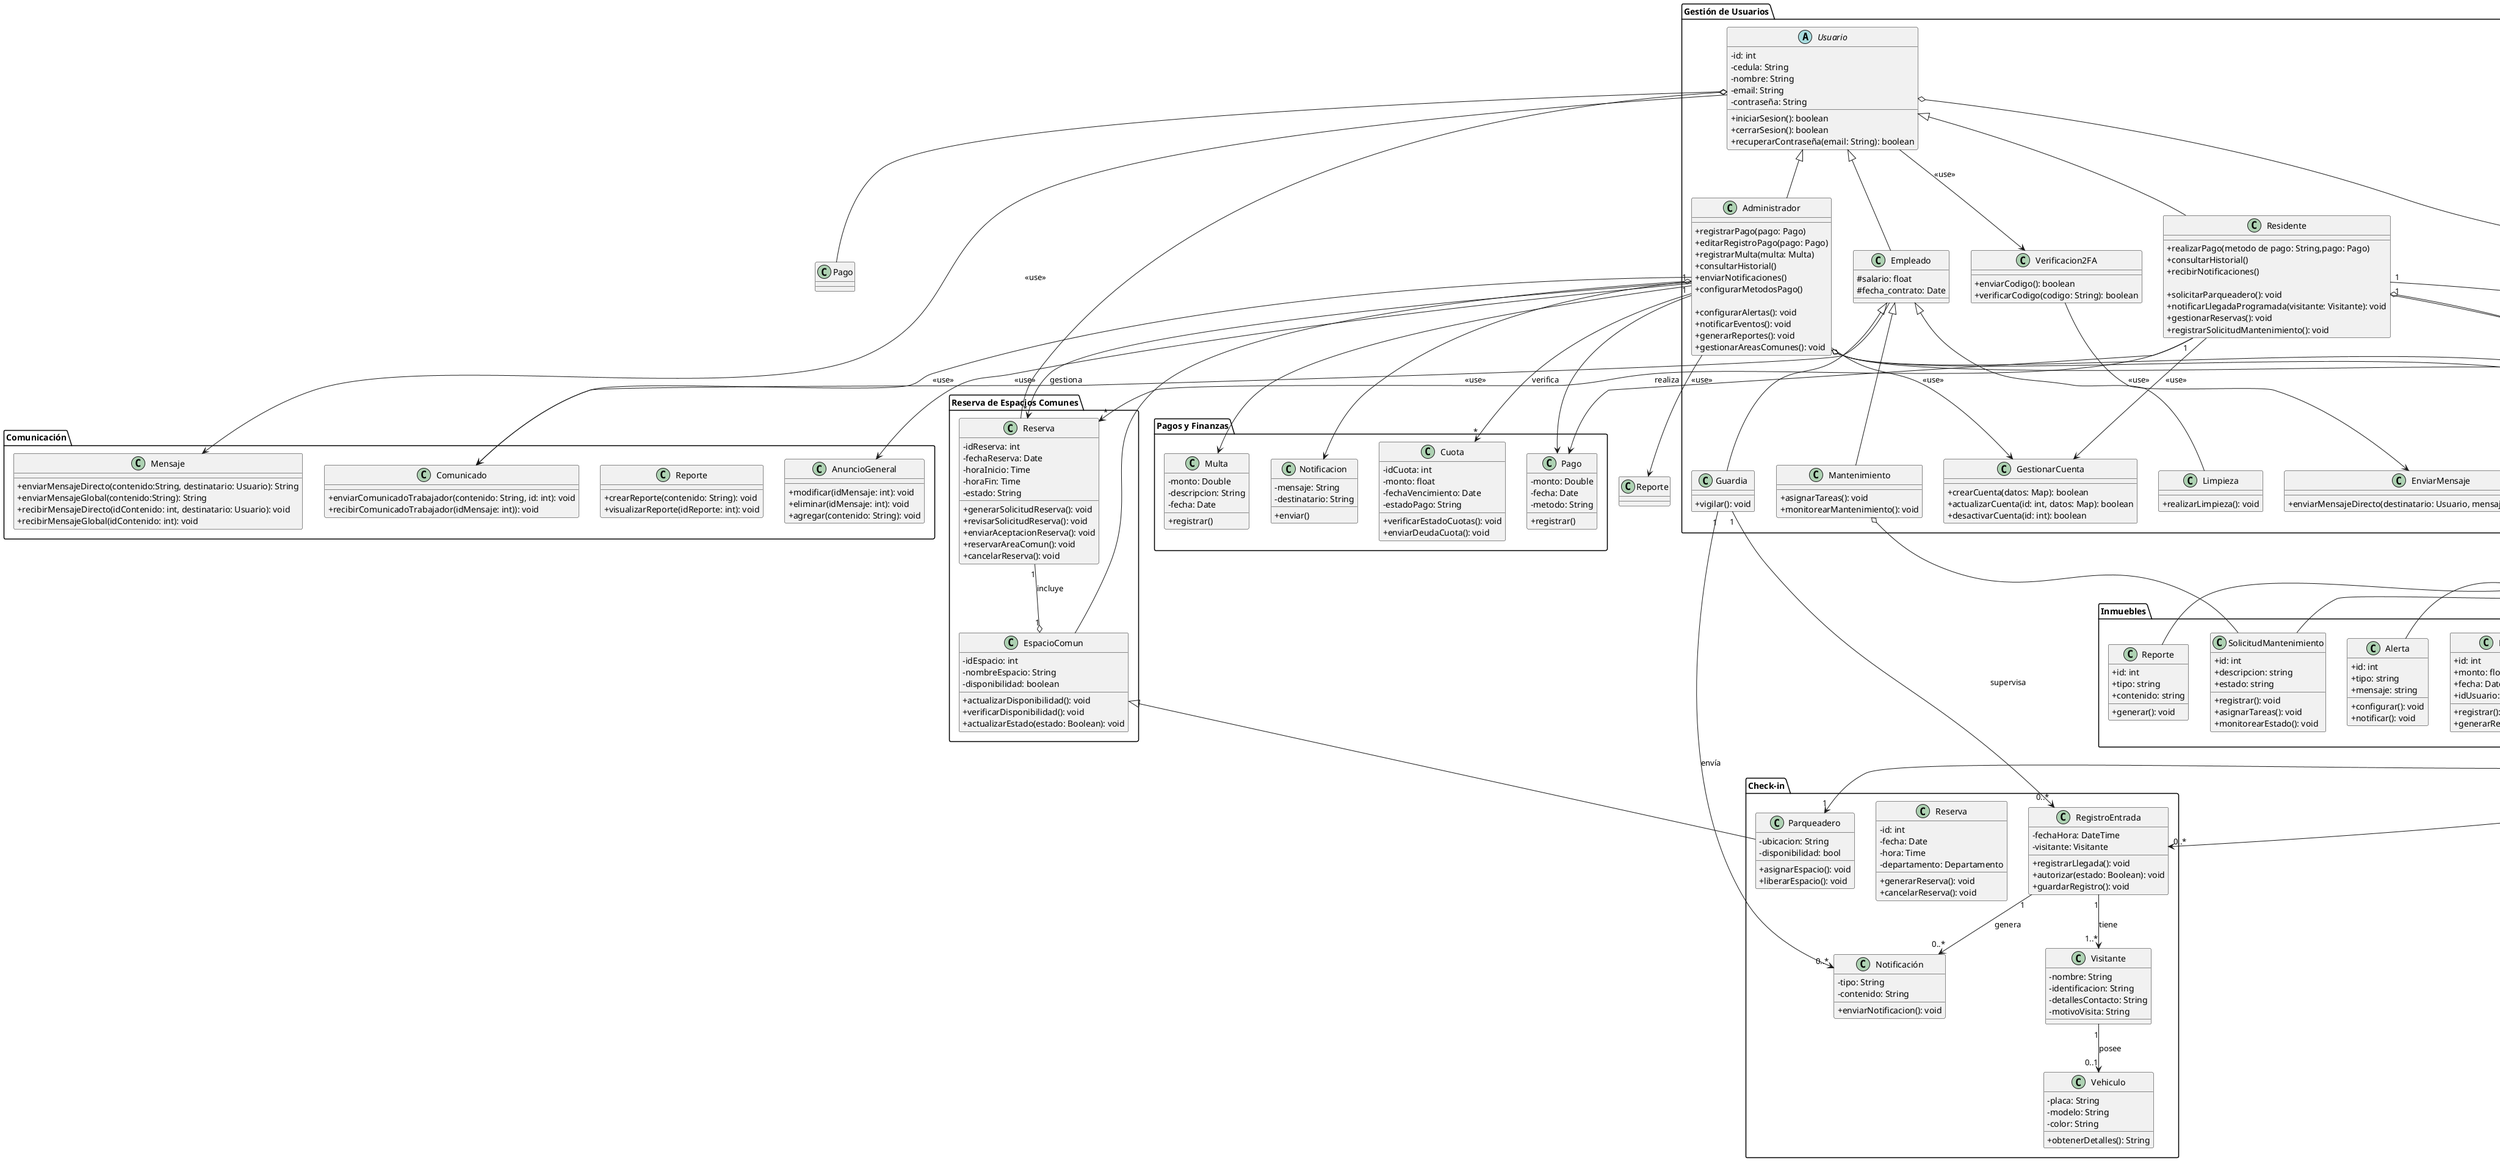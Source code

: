 @startuml Diagrama de clases
skinparam classAttributeIconSize 0
!define Abstract abstract

' ------------ USUARIOS ------------
package "Gestión de Usuarios" {
    Abstract class Usuario {
        - id: int
        - cedula: String
        - nombre: String
        - email: String
        - contraseña: String
        + iniciarSesion(): boolean
        + cerrarSesion(): boolean
        + recuperarContraseña(email: String): boolean
    }

    class Empleado {
        # salario: float
        # fecha_contrato: Date
    }

    class Residente {
        ' Pagos y finanzas
        + realizarPago(metodo de pago: String,pago: Pago)
        + consultarHistorial()
        + recibirNotificaciones()

        ' Check-in
        +solicitarParqueadero(): void
        +notificarLlegadaProgramada(visitante: Visitante): void
    }

    class Administrador {
        ' Pagos y finanzas
        + registrarPago(pago: Pago)
        + editarRegistroPago(pago: Pago)
        + registrarMulta(multa: Multa)
        + consultarHistorial()
        + enviarNotificaciones()
        + configurarMetodosPago()

        ' Inmuebles
        + configurarAlertas(): void
        + notificarEventos(): void
        + generarReportes(): void
        + gestionarAreasComunes(): void
    }

    class Residente {
        ' Inmuebles
        + gestionarReservas(): void
        + registrarSolicitudMantenimiento(): void
    }

    class Guardia {
        + vigilar(): void
    }

    class Mantenimiento {
        + asignarTareas(): void
        + monitorearMantenimiento(): void
    }

    class Limpieza {
        + realizarLimpieza(): void
    }

    ' Clases adicionales para gestión de cuentas
    class Verificacion2FA {
        + enviarCodigo(): boolean
        + verificarCodigo(codigo: String): boolean
    }

    class GestionarCuenta {
        + crearCuenta(datos: Map): boolean
        + actualizarCuenta(id: int, datos: Map): boolean
        + desactivarCuenta(id: int): boolean
    }

    class EnviarMensaje {
        + enviarMensajeDirecto(destinatario: Usuario, mensaje: String): boolean
    }
}

' Relación de herencia
Usuario <|-- Empleado
Usuario <|-- Administrador
Usuario <|-- Residente
Empleado <|-- Limpieza
Empleado <|-- Mantenimiento
Empleado <|-- Guardia

' Relaciones entre clases
Usuario --> Verificacion2FA : "<<use>>"
Administrador --> GestionarCuenta : "<<use>>"
Residente --> GestionarCuenta : "<<use>>"
Verificacion2FA --> EnviarMensaje : "<<use>>"



' ------------ PAGOS Y FINANZAS ------------
package "Pagos y Finanzas" {
    class Pago {
        - monto: Double
        - fecha: Date
        - metodo: String
        + registrar()
    }

    class Multa {
        - monto: Double
        - descripcion: String
        - fecha: Date
        + registrar()
    }

    class Notificacion {
        - mensaje: String
        - destinatario: String
        + enviar()
    }

    class Cuota {
        - idCuota: int
        - monto: float
        - fechaVencimiento: Date
        - estadoPago: String
        + verificarEstadoCuotas(): void
        + enviarDeudaCuota(): void
    }
}

Residente --> Pago
Administrador --> Pago
Administrador --> Multa
Administrador --> Notificacion
Administrador "1" --> "*" Cuota : verifica



' ------------ INMUEBLES ------------
package Inmuebles {
    class Inmueble {
        + id: int
        + direccion: string
        + estado: string
        + registrar(): void
        + actualizar(): void
        + consultarDisponibilidad(): bool
        + administrarEstado(): void
    }

    class SolicitudMantenimiento {
        + id: int
        + descripcion: string
        + estado: string
        + registrar(): void
        + asignarTareas(): void
        + monitorearEstado(): void
    }

    class Pago {
        + id: int
        + monto: float
        + fecha: Date
        + idUsuario: int
        + registrar(): void
        + generarRecibo(): void
    }

    class Alerta {
        + id: int
        + tipo: string
        + mensaje: string
        + configurar(): void
        + notificar(): void
    }

    class Evento {
        + id: int
        + tipo: string
        + descripcion: string
        + notificar(): void
    }

    class Reporte {
        + id: int
        + tipo: string
        + contenido: string
        + generar(): void
    }
}

Administrador o-- Alerta
Administrador o-- Evento
Administrador o-- Reporte

Usuario o-- Inmueble
Usuario o-- Pago

Residente o-- SolicitudMantenimiento
Mantenimiento o-- SolicitudMantenimiento



' ------------ RESERVAS DE ESPACIOS COMUNES ------------
package "Reserva de Espacios Comunes" {
    class Reserva {
        - idReserva: int
        - fechaReserva: Date
        - horaInicio: Time
        - horaFin: Time
        - estado: String
        + generarSolicitudReserva(): void
        + revisarSolicitudReserva(): void
        + enviarAceptacionReserva(): void
        + reservarAreaComun(): void
        + cancelarReserva(): void
    }

    class EspacioComun {
        - idEspacio: int
        - nombreEspacio: String
        - disponibilidad: boolean
        + actualizarDisponibilidad(): void
        + verificarDisponibilidad(): void
        + actualizarEstado(estado: Boolean): void
    }

}

Residente "1" --> "*" Reserva : realiza
Reserva "1" --o "1" EspacioComun : incluye
Administrador "1" --> "*" Reserva : gestiona
Usuario o-- Reserva
Administrador o-- EspacioComun

' ------------ CHECK-IN ------------
package "Check-in" {
    class Parqueadero {
        - ubicacion: String
        - disponibilidad: bool
        + asignarEspacio(): void
        + liberarEspacio(): void
    }

    class Visitante {
        - nombre: String
        - identificacion: String
        - detallesContacto: String
        - motivoVisita: String
    }

    class Reserva {
        - id: int
        - fecha: Date
        - hora: Time
        - departamento: Departamento
        + generarReserva(): void
        + cancelarReserva(): void
    }

    class RegistroEntrada {
        - fechaHora: DateTime
        - visitante: Visitante
        + registrarLlegada(): void
        + autorizar(estado: Boolean): void
        + guardarRegistro(): void

    }

    class Notificación {
        - tipo: String
        - contenido: String
        + enviarNotificacion(): void
    }

    class Vehiculo {
        - placa: String
        - modelo: String
        - color: String
        + obtenerDetalles(): String
    }
}

EspacioComun <|-- Parqueadero
Residente "1" --> "0..*" Reserva : "realiza"
Reserva "1" --> "1" Parqueadero: "usa"
Residente "1" --> "0..*" RegistroEntrada : "solicita"

RegistroEntrada "1" --> "0..*" Notificación : "genera"
RegistroEntrada "1" --> "1..*" Visitante : "tiene"

Visitante "1" --> "0..1" Vehiculo : "posee"
Guardia "1" --> "0..*" RegistroEntrada : "supervisa"
Guardia "1" --> "0..*" Notificación : "envía"



' ------------ COMUNICACIÓN ------------
package Comunicación {
    'Almacenar mensajes como Map
    class AnuncioGeneral {
        + modificar(idMensaje: int): void
        + eliminar(idMensaje: int): void
        + agregar(contenido: String): void
    }

    class Reporte {
        + crearReporte(contenido: String): void
        + visualizarReporte(idReporte: int): void
    }

    class Comunicado {
        + enviarComunicadoTrabajador(contenido: String, id: int): void
        + recibirComunicadoTrabajador(idMensaje: int)): void
    }

    class Mensaje{
        + enviarMensajeDirecto(contenido:String, destinatario: Usuario): String
        + enviarMensajeGlobal(contenido:String): String
        + recibirMensajeDirecto(idContenido: int, destinatario: Usuario): void
        + recibirMensajeGlobal(idContenido: int): void
    }
}

Administrador --> Comunicado: "<<use>>"
Empleado --> Comunicado: "<<use>>"
Usuario --> Mensaje: "<<use>>"
Administrador --> AnuncioGeneral: "<<use>>"
Administrador --> Reporte: "<<use>>"


@enduml